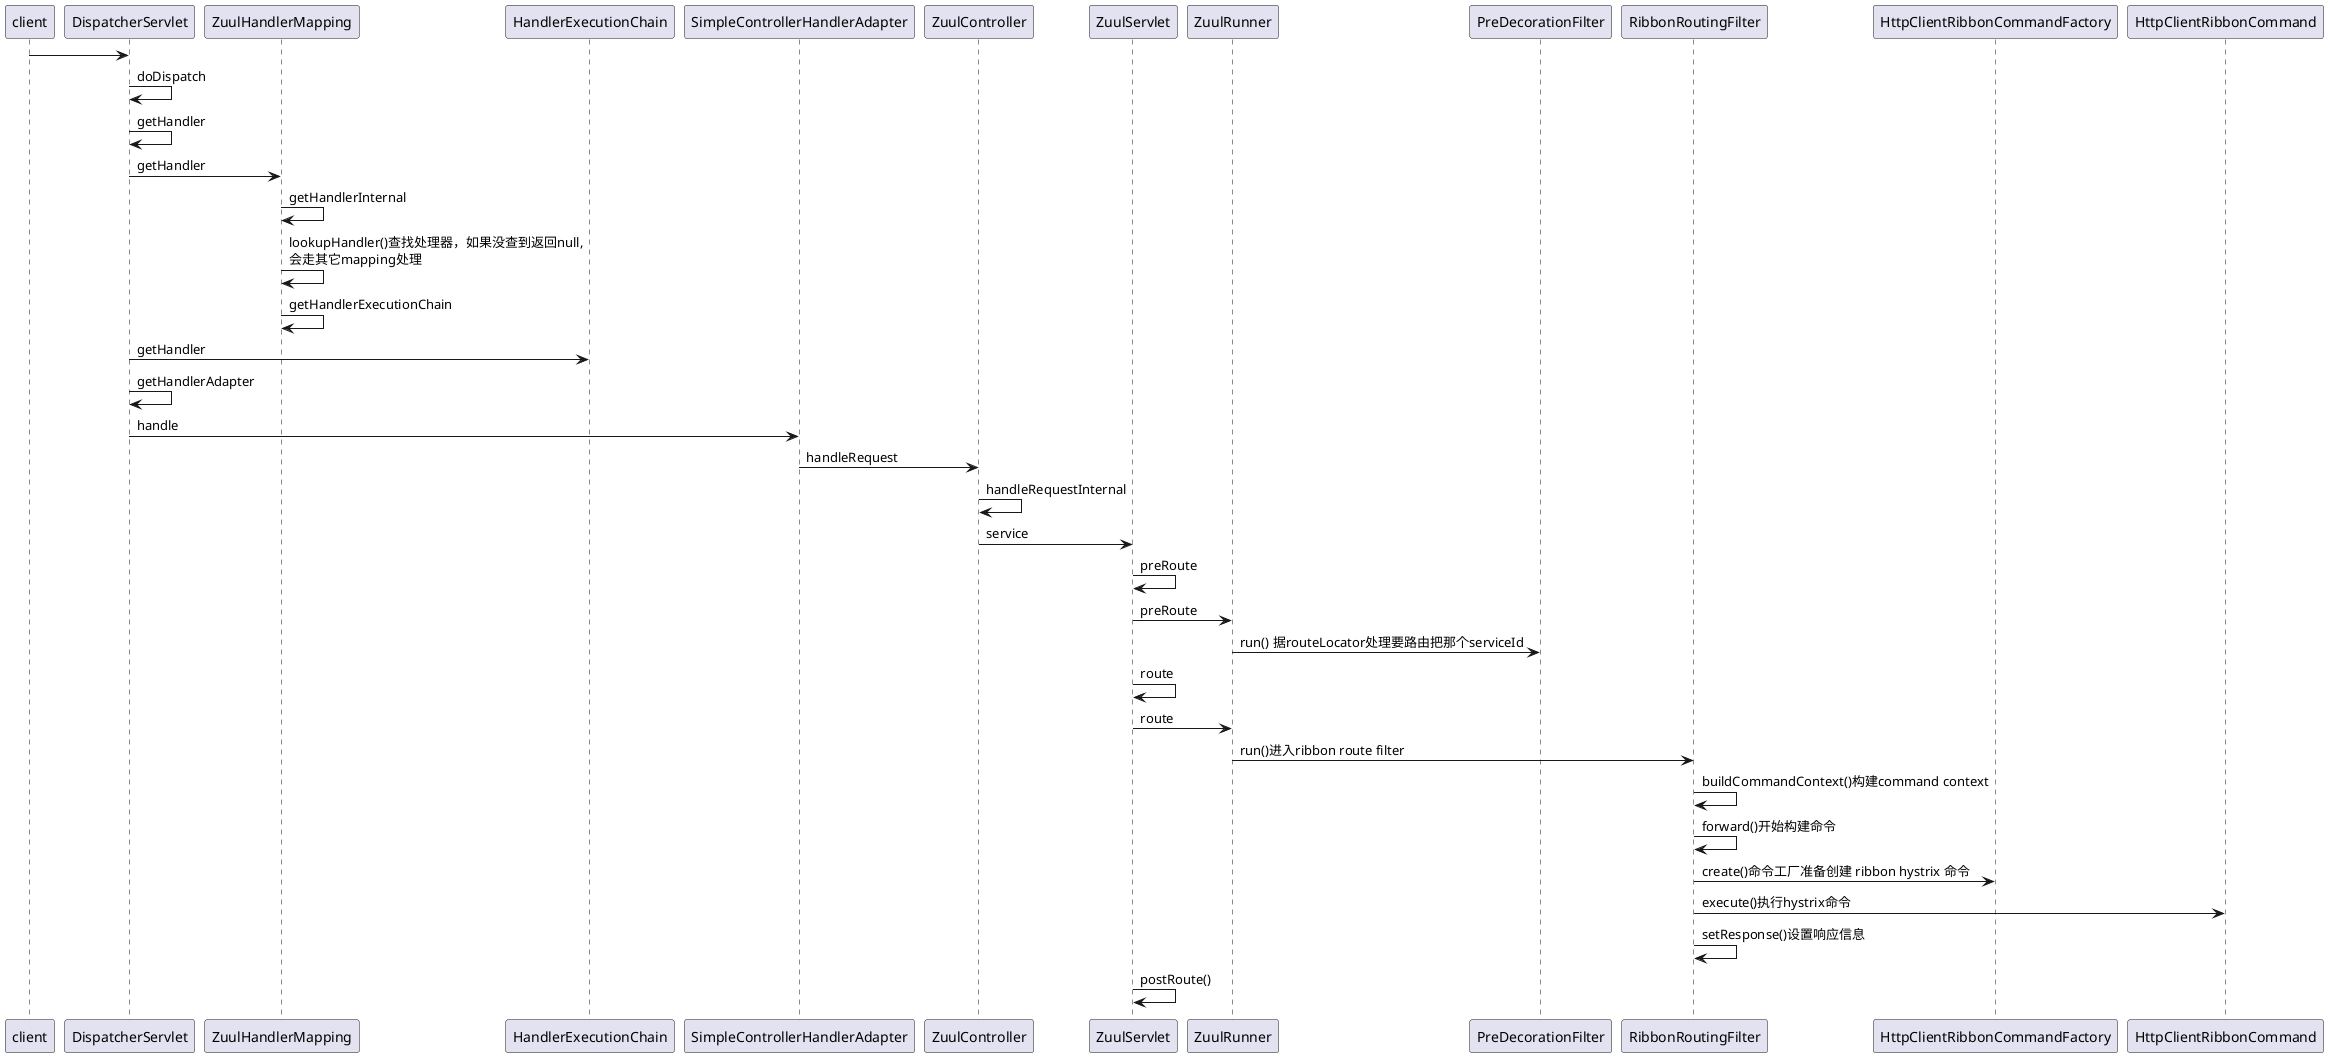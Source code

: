 @startuml
client -> DispatcherServlet
DispatcherServlet ->DispatcherServlet:doDispatch
DispatcherServlet ->DispatcherServlet:getHandler
DispatcherServlet ->ZuulHandlerMapping:getHandler
ZuulHandlerMapping ->ZuulHandlerMapping:getHandlerInternal
ZuulHandlerMapping ->ZuulHandlerMapping:lookupHandler()查找处理器，如果没查到返回null,\n会走其它mapping处理
ZuulHandlerMapping ->ZuulHandlerMapping:getHandlerExecutionChain
DispatcherServlet ->HandlerExecutionChain:getHandler
DispatcherServlet->DispatcherServlet:getHandlerAdapter
DispatcherServlet->SimpleControllerHandlerAdapter:handle
SimpleControllerHandlerAdapter->ZuulController:handleRequest
ZuulController->ZuulController:handleRequestInternal
ZuulController->ZuulServlet:service
ZuulServlet->ZuulServlet:preRoute
ZuulServlet->ZuulRunner:preRoute
ZuulRunner->PreDecorationFilter:run() 据routeLocator处理要路由把那个serviceId
ZuulServlet->ZuulServlet:route
ZuulServlet->ZuulRunner:route
ZuulRunner->RibbonRoutingFilter:run()进入ribbon route filter
RibbonRoutingFilter->RibbonRoutingFilter:buildCommandContext()构建command context
RibbonRoutingFilter->RibbonRoutingFilter:forward()开始构建命令
RibbonRoutingFilter->HttpClientRibbonCommandFactory:create()命令工厂准备创建 ribbon hystrix 命令
RibbonRoutingFilter->HttpClientRibbonCommand:execute()执行hystrix命令
RibbonRoutingFilter->RibbonRoutingFilter:setResponse()设置响应信息
ZuulServlet->ZuulServlet:postRoute()
@enduml